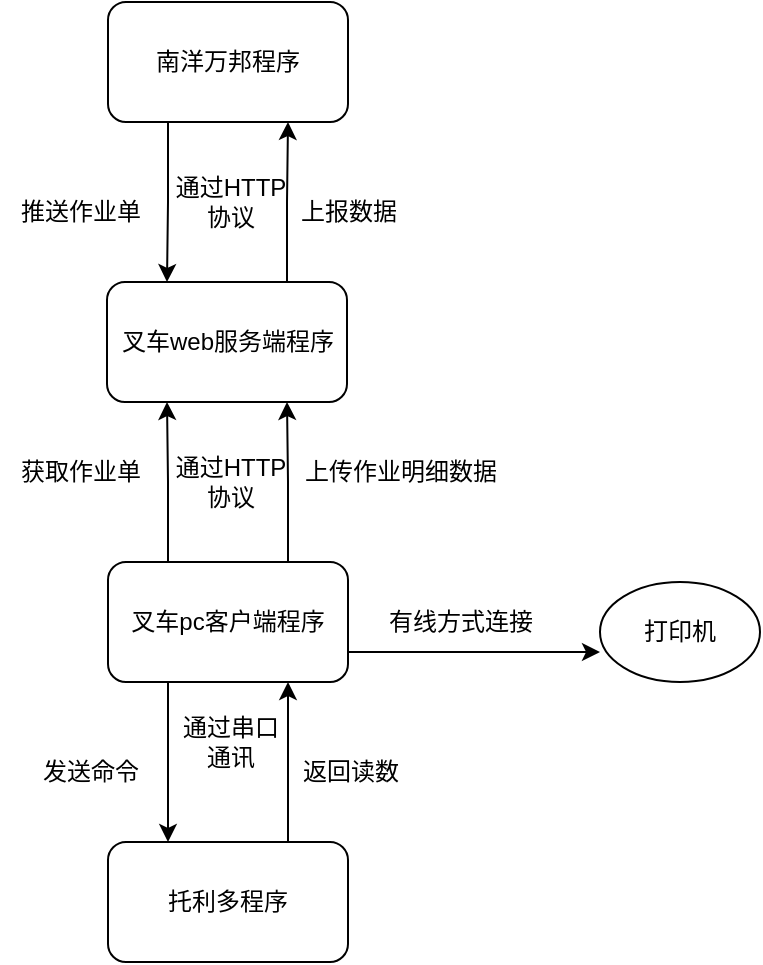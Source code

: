 <mxfile version="20.8.4" type="github">
  <diagram id="qJTmoDhxWIPuqWoF7KvU" name="第 1 页">
    <mxGraphModel dx="1120" dy="824" grid="1" gridSize="10" guides="1" tooltips="1" connect="1" arrows="1" fold="1" page="1" pageScale="1" pageWidth="827" pageHeight="1169" math="0" shadow="0">
      <root>
        <mxCell id="0" />
        <mxCell id="1" parent="0" />
        <mxCell id="uxspaXtZ50ULH5wUHtq0-5" style="edgeStyle=orthogonalEdgeStyle;rounded=0;orthogonalLoop=1;jettySize=auto;html=1;exitX=0.25;exitY=1;exitDx=0;exitDy=0;entryX=0.25;entryY=0;entryDx=0;entryDy=0;" edge="1" parent="1" source="uxspaXtZ50ULH5wUHtq0-1" target="uxspaXtZ50ULH5wUHtq0-2">
          <mxGeometry relative="1" as="geometry" />
        </mxCell>
        <mxCell id="uxspaXtZ50ULH5wUHtq0-1" value="南洋万邦程序" style="rounded=1;whiteSpace=wrap;html=1;" vertex="1" parent="1">
          <mxGeometry x="294" y="200" width="120" height="60" as="geometry" />
        </mxCell>
        <mxCell id="uxspaXtZ50ULH5wUHtq0-9" style="edgeStyle=orthogonalEdgeStyle;rounded=0;orthogonalLoop=1;jettySize=auto;html=1;exitX=0.75;exitY=0;exitDx=0;exitDy=0;entryX=0.75;entryY=1;entryDx=0;entryDy=0;" edge="1" parent="1" source="uxspaXtZ50ULH5wUHtq0-2" target="uxspaXtZ50ULH5wUHtq0-1">
          <mxGeometry relative="1" as="geometry" />
        </mxCell>
        <mxCell id="uxspaXtZ50ULH5wUHtq0-2" value="叉车web服务端程序" style="rounded=1;whiteSpace=wrap;html=1;" vertex="1" parent="1">
          <mxGeometry x="293.5" y="340" width="120" height="60" as="geometry" />
        </mxCell>
        <mxCell id="uxspaXtZ50ULH5wUHtq0-7" style="edgeStyle=orthogonalEdgeStyle;rounded=0;orthogonalLoop=1;jettySize=auto;html=1;exitX=0.25;exitY=0;exitDx=0;exitDy=0;entryX=0.25;entryY=1;entryDx=0;entryDy=0;" edge="1" parent="1" source="uxspaXtZ50ULH5wUHtq0-3" target="uxspaXtZ50ULH5wUHtq0-2">
          <mxGeometry relative="1" as="geometry" />
        </mxCell>
        <mxCell id="uxspaXtZ50ULH5wUHtq0-8" style="edgeStyle=orthogonalEdgeStyle;rounded=0;orthogonalLoop=1;jettySize=auto;html=1;exitX=0.75;exitY=0;exitDx=0;exitDy=0;entryX=0.75;entryY=1;entryDx=0;entryDy=0;" edge="1" parent="1" source="uxspaXtZ50ULH5wUHtq0-3" target="uxspaXtZ50ULH5wUHtq0-2">
          <mxGeometry relative="1" as="geometry" />
        </mxCell>
        <mxCell id="uxspaXtZ50ULH5wUHtq0-21" style="edgeStyle=orthogonalEdgeStyle;rounded=0;orthogonalLoop=1;jettySize=auto;html=1;exitX=1;exitY=0.75;exitDx=0;exitDy=0;entryX=0;entryY=0.7;entryDx=0;entryDy=0;entryPerimeter=0;" edge="1" parent="1" source="uxspaXtZ50ULH5wUHtq0-3" target="uxspaXtZ50ULH5wUHtq0-20">
          <mxGeometry relative="1" as="geometry" />
        </mxCell>
        <mxCell id="uxspaXtZ50ULH5wUHtq0-25" style="edgeStyle=orthogonalEdgeStyle;rounded=0;orthogonalLoop=1;jettySize=auto;html=1;exitX=0.25;exitY=1;exitDx=0;exitDy=0;entryX=0.25;entryY=0;entryDx=0;entryDy=0;" edge="1" parent="1" source="uxspaXtZ50ULH5wUHtq0-3" target="uxspaXtZ50ULH5wUHtq0-4">
          <mxGeometry relative="1" as="geometry" />
        </mxCell>
        <mxCell id="uxspaXtZ50ULH5wUHtq0-3" value="叉车pc客户端程序" style="rounded=1;whiteSpace=wrap;html=1;" vertex="1" parent="1">
          <mxGeometry x="294" y="480" width="120" height="60" as="geometry" />
        </mxCell>
        <mxCell id="uxspaXtZ50ULH5wUHtq0-26" style="edgeStyle=orthogonalEdgeStyle;rounded=0;orthogonalLoop=1;jettySize=auto;html=1;exitX=0.75;exitY=0;exitDx=0;exitDy=0;entryX=0.75;entryY=1;entryDx=0;entryDy=0;" edge="1" parent="1" source="uxspaXtZ50ULH5wUHtq0-4" target="uxspaXtZ50ULH5wUHtq0-3">
          <mxGeometry relative="1" as="geometry" />
        </mxCell>
        <mxCell id="uxspaXtZ50ULH5wUHtq0-4" value="托利多程序" style="rounded=1;whiteSpace=wrap;html=1;" vertex="1" parent="1">
          <mxGeometry x="294" y="620" width="120" height="60" as="geometry" />
        </mxCell>
        <mxCell id="uxspaXtZ50ULH5wUHtq0-10" value="推送作业单" style="text;html=1;align=center;verticalAlign=middle;resizable=0;points=[];autosize=1;strokeColor=none;fillColor=none;" vertex="1" parent="1">
          <mxGeometry x="240" y="290" width="80" height="30" as="geometry" />
        </mxCell>
        <mxCell id="uxspaXtZ50ULH5wUHtq0-11" value="上报数据" style="text;html=1;align=center;verticalAlign=middle;resizable=0;points=[];autosize=1;strokeColor=none;fillColor=none;" vertex="1" parent="1">
          <mxGeometry x="379" y="290" width="70" height="30" as="geometry" />
        </mxCell>
        <mxCell id="uxspaXtZ50ULH5wUHtq0-12" value="获取作业单" style="text;html=1;align=center;verticalAlign=middle;resizable=0;points=[];autosize=1;strokeColor=none;fillColor=none;" vertex="1" parent="1">
          <mxGeometry x="240" y="420" width="80" height="30" as="geometry" />
        </mxCell>
        <mxCell id="uxspaXtZ50ULH5wUHtq0-13" value="上传作业明细数据" style="text;html=1;align=center;verticalAlign=middle;resizable=0;points=[];autosize=1;strokeColor=none;fillColor=none;" vertex="1" parent="1">
          <mxGeometry x="380" y="420" width="120" height="30" as="geometry" />
        </mxCell>
        <mxCell id="uxspaXtZ50ULH5wUHtq0-16" value="通过串口&lt;br&gt;通讯" style="text;html=1;align=center;verticalAlign=middle;resizable=0;points=[];autosize=1;strokeColor=none;fillColor=none;" vertex="1" parent="1">
          <mxGeometry x="320" y="550" width="70" height="40" as="geometry" />
        </mxCell>
        <mxCell id="uxspaXtZ50ULH5wUHtq0-17" value="通过HTTP&lt;br&gt;协议" style="text;html=1;align=center;verticalAlign=middle;resizable=0;points=[];autosize=1;strokeColor=none;fillColor=none;" vertex="1" parent="1">
          <mxGeometry x="315" y="280" width="80" height="40" as="geometry" />
        </mxCell>
        <mxCell id="uxspaXtZ50ULH5wUHtq0-18" value="通过HTTP&lt;br&gt;协议" style="text;html=1;align=center;verticalAlign=middle;resizable=0;points=[];autosize=1;strokeColor=none;fillColor=none;" vertex="1" parent="1">
          <mxGeometry x="315" y="420" width="80" height="40" as="geometry" />
        </mxCell>
        <mxCell id="uxspaXtZ50ULH5wUHtq0-19" value="返回读数" style="text;html=1;align=center;verticalAlign=middle;resizable=0;points=[];autosize=1;strokeColor=none;fillColor=none;" vertex="1" parent="1">
          <mxGeometry x="380" y="570" width="70" height="30" as="geometry" />
        </mxCell>
        <mxCell id="uxspaXtZ50ULH5wUHtq0-20" value="打印机" style="ellipse;whiteSpace=wrap;html=1;" vertex="1" parent="1">
          <mxGeometry x="540" y="490" width="80" height="50" as="geometry" />
        </mxCell>
        <mxCell id="uxspaXtZ50ULH5wUHtq0-22" value="有线方式连接" style="text;html=1;align=center;verticalAlign=middle;resizable=0;points=[];autosize=1;strokeColor=none;fillColor=none;" vertex="1" parent="1">
          <mxGeometry x="420" y="495" width="100" height="30" as="geometry" />
        </mxCell>
        <mxCell id="uxspaXtZ50ULH5wUHtq0-27" value="发送命令" style="text;html=1;align=center;verticalAlign=middle;resizable=0;points=[];autosize=1;strokeColor=none;fillColor=none;" vertex="1" parent="1">
          <mxGeometry x="250" y="569.5" width="70" height="30" as="geometry" />
        </mxCell>
      </root>
    </mxGraphModel>
  </diagram>
</mxfile>
